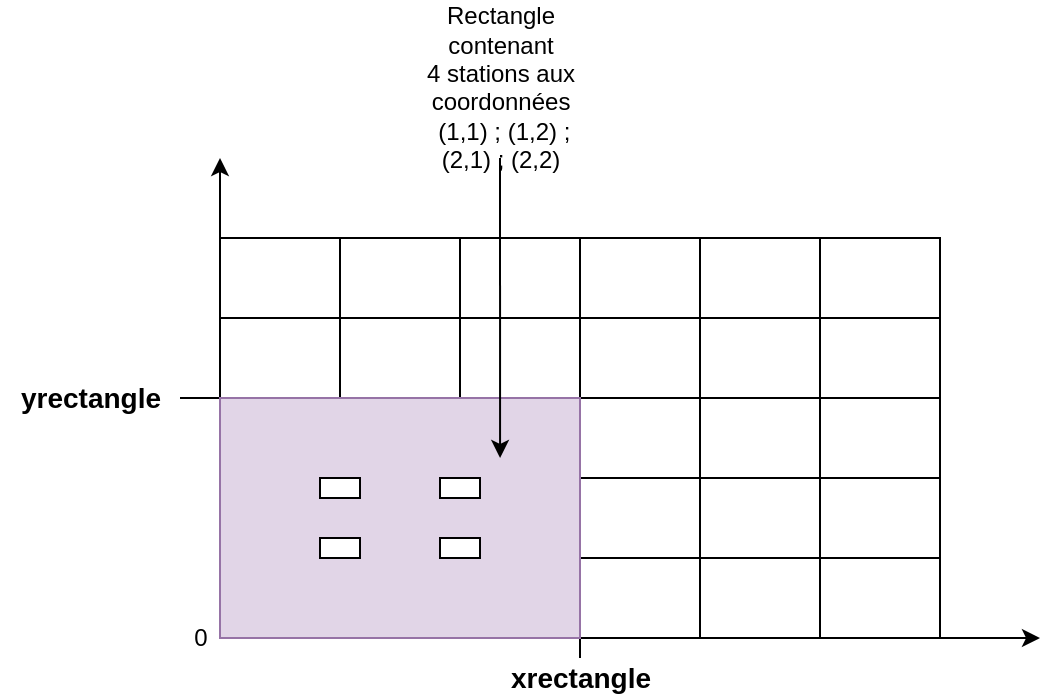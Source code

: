 <mxfile version="13.6.6" type="device"><diagram id="P_peFncjmpjwUBDAInGN" name="Page-1"><mxGraphModel dx="1422" dy="783" grid="1" gridSize="10" guides="1" tooltips="1" connect="1" arrows="1" fold="1" page="1" pageScale="1" pageWidth="827" pageHeight="1169" math="0" shadow="0"><root><mxCell id="0"/><mxCell id="1" parent="0"/><mxCell id="CVroEResS85WzpwiMb0A-49" value="" style="shape=table;html=1;whiteSpace=wrap;startSize=0;container=1;collapsible=0;childLayout=tableLayout;" vertex="1" parent="1"><mxGeometry x="230" y="330" width="360" height="200" as="geometry"/></mxCell><mxCell id="CVroEResS85WzpwiMb0A-50" value="" style="shape=partialRectangle;html=1;whiteSpace=wrap;collapsible=0;dropTarget=0;pointerEvents=0;fillColor=none;top=0;left=0;bottom=0;right=0;points=[[0,0.5],[1,0.5]];portConstraint=eastwest;" vertex="1" parent="CVroEResS85WzpwiMb0A-49"><mxGeometry width="360" height="40" as="geometry"/></mxCell><mxCell id="CVroEResS85WzpwiMb0A-51" value="" style="shape=partialRectangle;html=1;whiteSpace=wrap;connectable=0;overflow=hidden;fillColor=none;top=0;left=0;bottom=0;right=0;" vertex="1" parent="CVroEResS85WzpwiMb0A-50"><mxGeometry width="60" height="40" as="geometry"/></mxCell><mxCell id="CVroEResS85WzpwiMb0A-52" value="" style="shape=partialRectangle;html=1;whiteSpace=wrap;connectable=0;overflow=hidden;fillColor=none;top=0;left=0;bottom=0;right=0;" vertex="1" parent="CVroEResS85WzpwiMb0A-50"><mxGeometry x="60" width="60" height="40" as="geometry"/></mxCell><mxCell id="CVroEResS85WzpwiMb0A-53" value="" style="shape=partialRectangle;html=1;whiteSpace=wrap;connectable=0;overflow=hidden;fillColor=none;top=0;left=0;bottom=0;right=0;" vertex="1" parent="CVroEResS85WzpwiMb0A-50"><mxGeometry x="120" width="60" height="40" as="geometry"/></mxCell><mxCell id="CVroEResS85WzpwiMb0A-54" value="" style="shape=partialRectangle;html=1;whiteSpace=wrap;connectable=0;overflow=hidden;fillColor=none;top=0;left=0;bottom=0;right=0;" vertex="1" parent="CVroEResS85WzpwiMb0A-50"><mxGeometry x="180" width="60" height="40" as="geometry"/></mxCell><mxCell id="CVroEResS85WzpwiMb0A-55" value="" style="shape=partialRectangle;html=1;whiteSpace=wrap;connectable=0;overflow=hidden;fillColor=none;top=0;left=0;bottom=0;right=0;" vertex="1" parent="CVroEResS85WzpwiMb0A-50"><mxGeometry x="240" width="60" height="40" as="geometry"/></mxCell><mxCell id="CVroEResS85WzpwiMb0A-56" value="" style="shape=partialRectangle;html=1;whiteSpace=wrap;connectable=0;overflow=hidden;fillColor=none;top=0;left=0;bottom=0;right=0;" vertex="1" parent="CVroEResS85WzpwiMb0A-50"><mxGeometry x="300" width="60" height="40" as="geometry"/></mxCell><mxCell id="CVroEResS85WzpwiMb0A-57" value="" style="shape=partialRectangle;html=1;whiteSpace=wrap;collapsible=0;dropTarget=0;pointerEvents=0;fillColor=none;top=0;left=0;bottom=0;right=0;points=[[0,0.5],[1,0.5]];portConstraint=eastwest;" vertex="1" parent="CVroEResS85WzpwiMb0A-49"><mxGeometry y="40" width="360" height="40" as="geometry"/></mxCell><mxCell id="CVroEResS85WzpwiMb0A-58" value="" style="shape=partialRectangle;html=1;whiteSpace=wrap;connectable=0;overflow=hidden;fillColor=none;top=0;left=0;bottom=0;right=0;" vertex="1" parent="CVroEResS85WzpwiMb0A-57"><mxGeometry width="60" height="40" as="geometry"/></mxCell><mxCell id="CVroEResS85WzpwiMb0A-59" value="" style="shape=partialRectangle;html=1;whiteSpace=wrap;connectable=0;overflow=hidden;fillColor=none;top=0;left=0;bottom=0;right=0;" vertex="1" parent="CVroEResS85WzpwiMb0A-57"><mxGeometry x="60" width="60" height="40" as="geometry"/></mxCell><mxCell id="CVroEResS85WzpwiMb0A-60" value="" style="shape=partialRectangle;html=1;whiteSpace=wrap;connectable=0;overflow=hidden;fillColor=none;top=0;left=0;bottom=0;right=0;" vertex="1" parent="CVroEResS85WzpwiMb0A-57"><mxGeometry x="120" width="60" height="40" as="geometry"/></mxCell><mxCell id="CVroEResS85WzpwiMb0A-61" value="" style="shape=partialRectangle;html=1;whiteSpace=wrap;connectable=0;overflow=hidden;fillColor=none;top=0;left=0;bottom=0;right=0;" vertex="1" parent="CVroEResS85WzpwiMb0A-57"><mxGeometry x="180" width="60" height="40" as="geometry"/></mxCell><mxCell id="CVroEResS85WzpwiMb0A-62" value="" style="shape=partialRectangle;html=1;whiteSpace=wrap;connectable=0;overflow=hidden;fillColor=none;top=0;left=0;bottom=0;right=0;" vertex="1" parent="CVroEResS85WzpwiMb0A-57"><mxGeometry x="240" width="60" height="40" as="geometry"/></mxCell><mxCell id="CVroEResS85WzpwiMb0A-63" value="" style="shape=partialRectangle;html=1;whiteSpace=wrap;connectable=0;overflow=hidden;fillColor=none;top=0;left=0;bottom=0;right=0;" vertex="1" parent="CVroEResS85WzpwiMb0A-57"><mxGeometry x="300" width="60" height="40" as="geometry"/></mxCell><mxCell id="CVroEResS85WzpwiMb0A-64" value="" style="shape=partialRectangle;html=1;whiteSpace=wrap;collapsible=0;dropTarget=0;pointerEvents=0;fillColor=none;top=0;left=0;bottom=0;right=0;points=[[0,0.5],[1,0.5]];portConstraint=eastwest;" vertex="1" parent="CVroEResS85WzpwiMb0A-49"><mxGeometry y="80" width="360" height="40" as="geometry"/></mxCell><mxCell id="CVroEResS85WzpwiMb0A-65" value="" style="shape=partialRectangle;html=1;whiteSpace=wrap;connectable=0;overflow=hidden;fillColor=none;top=0;left=0;bottom=0;right=0;" vertex="1" parent="CVroEResS85WzpwiMb0A-64"><mxGeometry width="60" height="40" as="geometry"/></mxCell><mxCell id="CVroEResS85WzpwiMb0A-66" value="" style="shape=partialRectangle;html=1;whiteSpace=wrap;connectable=0;overflow=hidden;fillColor=none;top=0;left=0;bottom=0;right=0;" vertex="1" parent="CVroEResS85WzpwiMb0A-64"><mxGeometry x="60" width="60" height="40" as="geometry"/></mxCell><mxCell id="CVroEResS85WzpwiMb0A-67" value="" style="shape=partialRectangle;html=1;whiteSpace=wrap;connectable=0;overflow=hidden;fillColor=none;top=0;left=0;bottom=0;right=0;" vertex="1" parent="CVroEResS85WzpwiMb0A-64"><mxGeometry x="120" width="60" height="40" as="geometry"/></mxCell><mxCell id="CVroEResS85WzpwiMb0A-68" value="" style="shape=partialRectangle;html=1;whiteSpace=wrap;connectable=0;overflow=hidden;fillColor=none;top=0;left=0;bottom=0;right=0;" vertex="1" parent="CVroEResS85WzpwiMb0A-64"><mxGeometry x="180" width="60" height="40" as="geometry"/></mxCell><mxCell id="CVroEResS85WzpwiMb0A-69" value="" style="shape=partialRectangle;html=1;whiteSpace=wrap;connectable=0;overflow=hidden;fillColor=none;top=0;left=0;bottom=0;right=0;" vertex="1" parent="CVroEResS85WzpwiMb0A-64"><mxGeometry x="240" width="60" height="40" as="geometry"/></mxCell><mxCell id="CVroEResS85WzpwiMb0A-70" value="" style="shape=partialRectangle;html=1;whiteSpace=wrap;connectable=0;overflow=hidden;fillColor=none;top=0;left=0;bottom=0;right=0;" vertex="1" parent="CVroEResS85WzpwiMb0A-64"><mxGeometry x="300" width="60" height="40" as="geometry"/></mxCell><mxCell id="CVroEResS85WzpwiMb0A-71" value="" style="shape=partialRectangle;html=1;whiteSpace=wrap;collapsible=0;dropTarget=0;pointerEvents=0;fillColor=none;top=0;left=0;bottom=0;right=0;points=[[0,0.5],[1,0.5]];portConstraint=eastwest;" vertex="1" parent="CVroEResS85WzpwiMb0A-49"><mxGeometry y="120" width="360" height="40" as="geometry"/></mxCell><mxCell id="CVroEResS85WzpwiMb0A-72" value="" style="shape=partialRectangle;html=1;whiteSpace=wrap;connectable=0;overflow=hidden;fillColor=none;top=0;left=0;bottom=0;right=0;" vertex="1" parent="CVroEResS85WzpwiMb0A-71"><mxGeometry width="60" height="40" as="geometry"/></mxCell><mxCell id="CVroEResS85WzpwiMb0A-73" value="" style="shape=partialRectangle;html=1;whiteSpace=wrap;connectable=0;overflow=hidden;fillColor=none;top=0;left=0;bottom=0;right=0;" vertex="1" parent="CVroEResS85WzpwiMb0A-71"><mxGeometry x="60" width="60" height="40" as="geometry"/></mxCell><mxCell id="CVroEResS85WzpwiMb0A-74" value="" style="shape=partialRectangle;html=1;whiteSpace=wrap;connectable=0;overflow=hidden;fillColor=none;top=0;left=0;bottom=0;right=0;" vertex="1" parent="CVroEResS85WzpwiMb0A-71"><mxGeometry x="120" width="60" height="40" as="geometry"/></mxCell><mxCell id="CVroEResS85WzpwiMb0A-75" value="" style="shape=partialRectangle;html=1;whiteSpace=wrap;connectable=0;overflow=hidden;fillColor=none;top=0;left=0;bottom=0;right=0;" vertex="1" parent="CVroEResS85WzpwiMb0A-71"><mxGeometry x="180" width="60" height="40" as="geometry"/></mxCell><mxCell id="CVroEResS85WzpwiMb0A-76" value="" style="shape=partialRectangle;html=1;whiteSpace=wrap;connectable=0;overflow=hidden;fillColor=none;top=0;left=0;bottom=0;right=0;" vertex="1" parent="CVroEResS85WzpwiMb0A-71"><mxGeometry x="240" width="60" height="40" as="geometry"/></mxCell><mxCell id="CVroEResS85WzpwiMb0A-77" value="" style="shape=partialRectangle;html=1;whiteSpace=wrap;connectable=0;overflow=hidden;fillColor=none;top=0;left=0;bottom=0;right=0;" vertex="1" parent="CVroEResS85WzpwiMb0A-71"><mxGeometry x="300" width="60" height="40" as="geometry"/></mxCell><mxCell id="CVroEResS85WzpwiMb0A-78" value="" style="shape=partialRectangle;html=1;whiteSpace=wrap;collapsible=0;dropTarget=0;pointerEvents=0;fillColor=none;top=0;left=0;bottom=0;right=0;points=[[0,0.5],[1,0.5]];portConstraint=eastwest;" vertex="1" parent="CVroEResS85WzpwiMb0A-49"><mxGeometry y="160" width="360" height="40" as="geometry"/></mxCell><mxCell id="CVroEResS85WzpwiMb0A-79" value="" style="shape=partialRectangle;html=1;whiteSpace=wrap;connectable=0;overflow=hidden;fillColor=none;top=0;left=0;bottom=0;right=0;" vertex="1" parent="CVroEResS85WzpwiMb0A-78"><mxGeometry width="60" height="40" as="geometry"/></mxCell><mxCell id="CVroEResS85WzpwiMb0A-80" value="" style="shape=partialRectangle;html=1;whiteSpace=wrap;connectable=0;overflow=hidden;fillColor=none;top=0;left=0;bottom=0;right=0;" vertex="1" parent="CVroEResS85WzpwiMb0A-78"><mxGeometry x="60" width="60" height="40" as="geometry"/></mxCell><mxCell id="CVroEResS85WzpwiMb0A-81" value="" style="shape=partialRectangle;html=1;whiteSpace=wrap;connectable=0;overflow=hidden;fillColor=none;top=0;left=0;bottom=0;right=0;" vertex="1" parent="CVroEResS85WzpwiMb0A-78"><mxGeometry x="120" width="60" height="40" as="geometry"/></mxCell><mxCell id="CVroEResS85WzpwiMb0A-82" value="" style="shape=partialRectangle;html=1;whiteSpace=wrap;connectable=0;overflow=hidden;fillColor=none;top=0;left=0;bottom=0;right=0;" vertex="1" parent="CVroEResS85WzpwiMb0A-78"><mxGeometry x="180" width="60" height="40" as="geometry"/></mxCell><mxCell id="CVroEResS85WzpwiMb0A-83" value="" style="shape=partialRectangle;html=1;whiteSpace=wrap;connectable=0;overflow=hidden;fillColor=none;top=0;left=0;bottom=0;right=0;" vertex="1" parent="CVroEResS85WzpwiMb0A-78"><mxGeometry x="240" width="60" height="40" as="geometry"/></mxCell><mxCell id="CVroEResS85WzpwiMb0A-84" value="" style="shape=partialRectangle;html=1;whiteSpace=wrap;connectable=0;overflow=hidden;fillColor=none;top=0;left=0;bottom=0;right=0;" vertex="1" parent="CVroEResS85WzpwiMb0A-78"><mxGeometry x="300" width="60" height="40" as="geometry"/></mxCell><mxCell id="CVroEResS85WzpwiMb0A-85" value="" style="endArrow=none;html=1;endSize=35;targetPerimeterSpacing=9;jumpSize=1;rounded=1;" edge="1" parent="1"><mxGeometry width="50" height="50" relative="1" as="geometry"><mxPoint x="410" y="540" as="sourcePoint"/><mxPoint x="410" y="510" as="targetPoint"/></mxGeometry></mxCell><mxCell id="CVroEResS85WzpwiMb0A-86" value="" style="endArrow=classic;html=1;labelBackgroundColor=#000000;strokeColor=#000000;" edge="1" parent="1"><mxGeometry width="50" height="50" relative="1" as="geometry"><mxPoint x="571" y="530" as="sourcePoint"/><mxPoint x="640" y="530" as="targetPoint"/></mxGeometry></mxCell><mxCell id="CVroEResS85WzpwiMb0A-87" value="" style="endArrow=classic;html=1;labelBackgroundColor=#000000;strokeColor=#000000;" edge="1" parent="1"><mxGeometry width="50" height="50" relative="1" as="geometry"><mxPoint x="230" y="375" as="sourcePoint"/><mxPoint x="230" y="290" as="targetPoint"/></mxGeometry></mxCell><mxCell id="CVroEResS85WzpwiMb0A-88" value="" style="endArrow=none;html=1;labelBackgroundColor=#000000;strokeColor=#000000;" edge="1" parent="1"><mxGeometry width="50" height="50" relative="1" as="geometry"><mxPoint x="210" y="410" as="sourcePoint"/><mxPoint x="240" y="410" as="targetPoint"/></mxGeometry></mxCell><mxCell id="CVroEResS85WzpwiMb0A-89" value="&lt;font style=&quot;font-size: 14px&quot;&gt;&lt;b&gt;xrectangle&lt;/b&gt;&lt;/font&gt;" style="text;html=1;align=center;verticalAlign=middle;resizable=0;points=[];autosize=1;" vertex="1" parent="1"><mxGeometry x="365" y="540" width="90" height="20" as="geometry"/></mxCell><mxCell id="CVroEResS85WzpwiMb0A-90" value="&lt;font style=&quot;font-size: 14px&quot;&gt;&lt;b&gt;yrectangle&lt;/b&gt;&lt;/font&gt;" style="text;html=1;align=center;verticalAlign=middle;resizable=0;points=[];autosize=1;" vertex="1" parent="1"><mxGeometry x="120" y="400" width="90" height="20" as="geometry"/></mxCell><mxCell id="CVroEResS85WzpwiMb0A-93" value="&lt;font color=&quot;#000000&quot;&gt;Rectangle &lt;br&gt;contenant &lt;br&gt;4 stations aux &lt;br&gt;coordonnées&lt;br&gt;&amp;nbsp;(1,1) ; (1,2) ;&lt;br&gt;&amp;nbsp;&lt;/font&gt;&lt;span style=&quot;color: rgb(0 , 0 , 0)&quot;&gt;(2,1) ; (2,2)&amp;nbsp;&lt;/span&gt;&lt;font color=&quot;#000000&quot;&gt;&lt;br&gt;&amp;nbsp;&lt;/font&gt;" style="text;html=1;align=center;verticalAlign=middle;resizable=0;points=[];autosize=1;fontColor=#FF0000;" vertex="1" parent="1"><mxGeometry x="325" y="212" width="90" height="100" as="geometry"/></mxCell><mxCell id="CVroEResS85WzpwiMb0A-94" value="" style="rounded=0;whiteSpace=wrap;html=1;labelBackgroundColor=#FF0000;fontColor=#FF0000;" vertex="1" parent="1"><mxGeometry x="280" y="460" width="20" height="10" as="geometry"/></mxCell><mxCell id="CVroEResS85WzpwiMb0A-95" value="&lt;font color=&quot;#000000&quot;&gt;0&lt;/font&gt;" style="text;html=1;align=center;verticalAlign=middle;resizable=0;points=[];autosize=1;fontColor=#FF0000;" vertex="1" parent="1"><mxGeometry x="210" y="520" width="20" height="20" as="geometry"/></mxCell><mxCell id="CVroEResS85WzpwiMb0A-96" value="" style="rounded=0;whiteSpace=wrap;html=1;labelBackgroundColor=#FF0000;labelBorderColor=#FF0000;fillColor=#e1d5e7;strokeColor=#9673a6;" vertex="1" parent="1"><mxGeometry x="230" y="410" width="180" height="120" as="geometry"/></mxCell><mxCell id="CVroEResS85WzpwiMb0A-98" value="" style="rounded=0;whiteSpace=wrap;html=1;labelBackgroundColor=#FF0000;fontColor=#FF0000;" vertex="1" parent="1"><mxGeometry x="280" y="450" width="20" height="10" as="geometry"/></mxCell><mxCell id="CVroEResS85WzpwiMb0A-99" value="" style="endArrow=classic;html=1;labelBackgroundColor=#000000;strokeColor=#000000;fontColor=#FF0000;entryX=0.778;entryY=0.25;entryDx=0;entryDy=0;entryPerimeter=0;" edge="1" parent="1"><mxGeometry width="50" height="50" relative="1" as="geometry"><mxPoint x="370" y="290" as="sourcePoint"/><mxPoint x="370.04" y="440" as="targetPoint"/></mxGeometry></mxCell><mxCell id="CVroEResS85WzpwiMb0A-100" value="" style="rounded=0;whiteSpace=wrap;html=1;labelBackgroundColor=#FF0000;fontColor=#FF0000;" vertex="1" parent="1"><mxGeometry x="340" y="450" width="20" height="10" as="geometry"/></mxCell><mxCell id="CVroEResS85WzpwiMb0A-101" value="" style="rounded=0;whiteSpace=wrap;html=1;labelBackgroundColor=#FF0000;fontColor=#FF0000;" vertex="1" parent="1"><mxGeometry x="280" y="480" width="20" height="10" as="geometry"/></mxCell><mxCell id="CVroEResS85WzpwiMb0A-102" value="" style="rounded=0;whiteSpace=wrap;html=1;labelBackgroundColor=#FF0000;fontColor=#FF0000;" vertex="1" parent="1"><mxGeometry x="340" y="480" width="20" height="10" as="geometry"/></mxCell></root></mxGraphModel></diagram></mxfile>